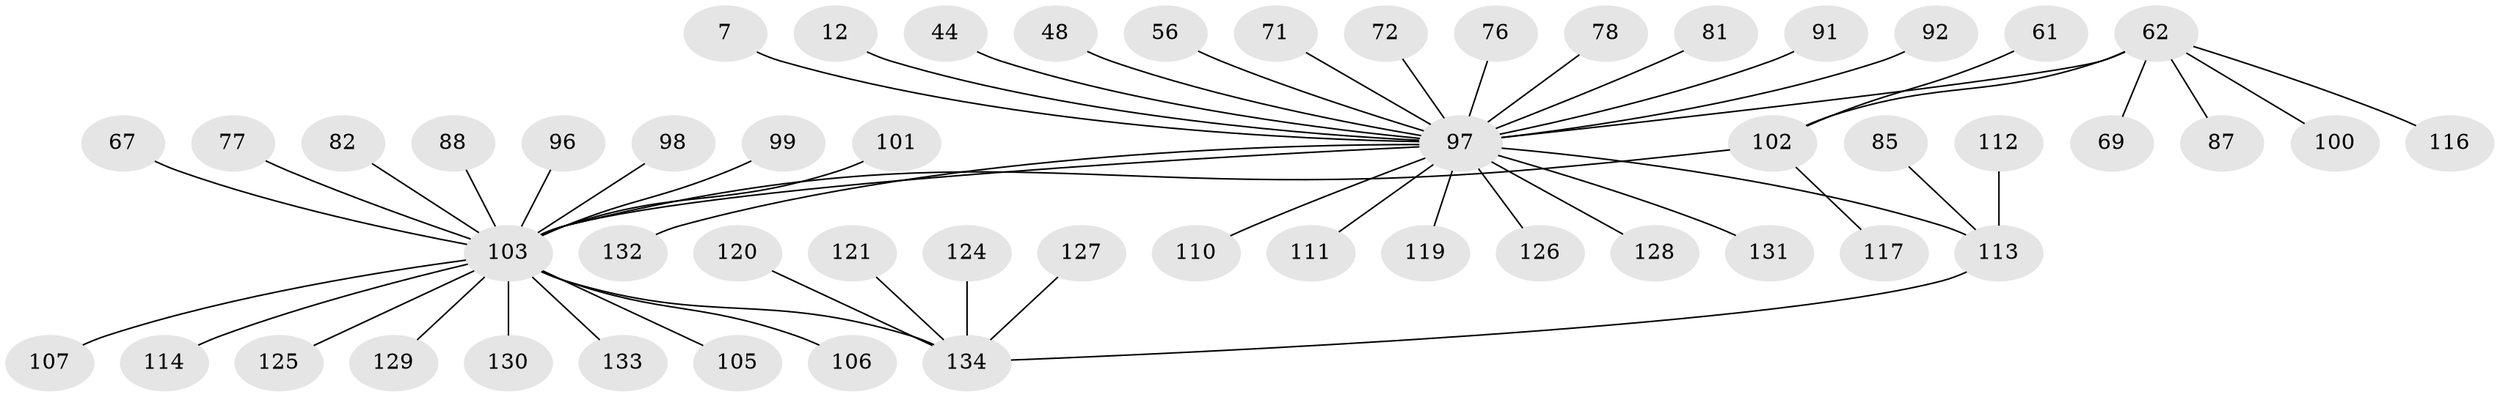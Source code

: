 // original degree distribution, {25: 0.007462686567164179, 21: 0.007462686567164179, 10: 0.007462686567164179, 1: 0.6268656716417911, 6: 0.014925373134328358, 5: 0.022388059701492536, 2: 0.1865671641791045, 8: 0.014925373134328358, 4: 0.029850746268656716, 3: 0.08208955223880597}
// Generated by graph-tools (version 1.1) at 2025/51/03/04/25 21:51:42]
// undirected, 53 vertices, 54 edges
graph export_dot {
graph [start="1"]
  node [color=gray90,style=filled];
  7;
  12;
  44;
  48;
  56;
  61;
  62 [super="+31+36+41"];
  67 [super="+25"];
  69 [super="+57"];
  71 [super="+58"];
  72;
  76;
  77;
  78;
  81;
  82;
  85 [super="+79"];
  87;
  88 [super="+83"];
  91;
  92;
  96;
  97 [super="+9"];
  98 [super="+35"];
  99;
  100;
  101;
  102 [super="+80+70"];
  103 [super="+10+23+4+14+15+16+18+21+24+27+28+30+42+60+64+66"];
  105 [super="+104"];
  106;
  107;
  110 [super="+11"];
  111;
  112;
  113 [super="+13+63"];
  114;
  116;
  117;
  119 [super="+115"];
  120;
  121;
  124;
  125;
  126 [super="+29+46"];
  127 [super="+55"];
  128 [super="+73"];
  129 [super="+95"];
  130;
  131;
  132 [super="+75"];
  133 [super="+123"];
  134 [super="+47+74+68+84+89+94+108+118"];
  7 -- 97;
  12 -- 97;
  44 -- 97;
  48 -- 97;
  56 -- 97;
  61 -- 102;
  62 -- 116;
  62 -- 97 [weight=2];
  62 -- 100;
  62 -- 87;
  62 -- 102;
  62 -- 69;
  67 -- 103;
  71 -- 97;
  72 -- 97;
  76 -- 97;
  77 -- 103;
  78 -- 97;
  81 -- 97;
  82 -- 103;
  85 -- 113;
  88 -- 103;
  91 -- 97;
  92 -- 97;
  96 -- 103;
  97 -- 103 [weight=2];
  97 -- 131;
  97 -- 111;
  97 -- 113 [weight=3];
  97 -- 126;
  97 -- 110;
  97 -- 128;
  97 -- 132;
  97 -- 119;
  98 -- 103;
  99 -- 103;
  101 -- 103;
  102 -- 117;
  102 -- 103 [weight=2];
  103 -- 125;
  103 -- 130;
  103 -- 106;
  103 -- 107;
  103 -- 114;
  103 -- 134 [weight=2];
  103 -- 129;
  103 -- 105;
  103 -- 133;
  112 -- 113;
  113 -- 134;
  120 -- 134;
  121 -- 134;
  124 -- 134;
  127 -- 134;
}
